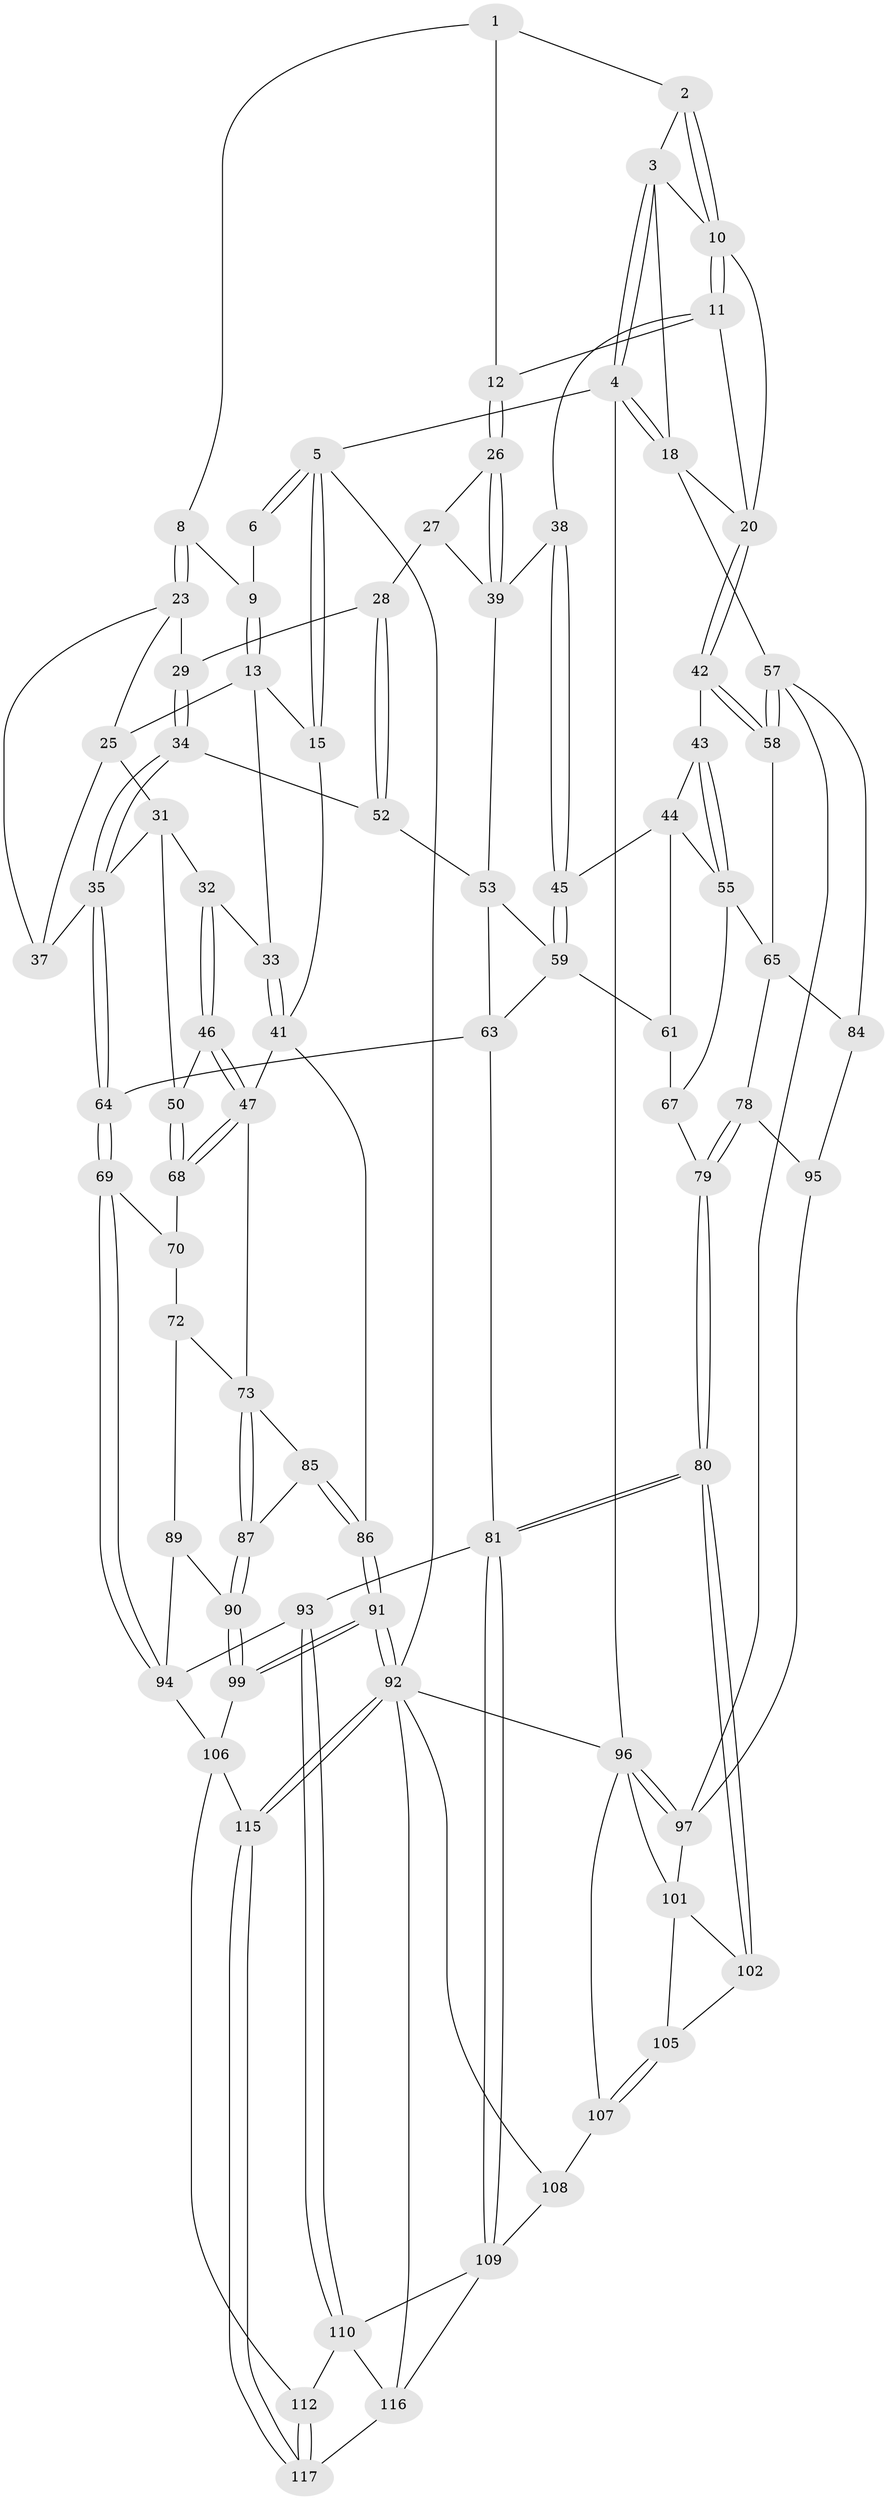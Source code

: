 // Generated by graph-tools (version 1.1) at 2025/24/03/03/25 07:24:35]
// undirected, 83 vertices, 187 edges
graph export_dot {
graph [start="1"]
  node [color=gray90,style=filled];
  1 [pos="+0.48957725268941416+0",super="+7"];
  2 [pos="+0.5618918085693555+0"];
  3 [pos="+0.9321808038429245+0",super="+16"];
  4 [pos="+1+0"];
  5 [pos="+0+0"];
  6 [pos="+0.14007240906079857+0"];
  8 [pos="+0.3088945025642855+0.10787357825373337"];
  9 [pos="+0.1504525475208371+0"];
  10 [pos="+0.6475358137153778+0.10296837838468877",super="+17"];
  11 [pos="+0.6217543440056802+0.15262431650594036",super="+22"];
  12 [pos="+0.4384807533287207+0.08268372719559582"];
  13 [pos="+0.099722135654289+0.1011538112596442",super="+14"];
  15 [pos="+0+0.1294051046689769"];
  18 [pos="+1+0.15602125355121052",super="+19"];
  20 [pos="+0.8449310959463749+0.2607624482918281",super="+21"];
  23 [pos="+0.29013784626136024+0.1329469401106001",super="+24"];
  25 [pos="+0.11725582679659784+0.11457327532014691",super="+30"];
  26 [pos="+0.44926223848382163+0.20405303369500136"];
  27 [pos="+0.40155014887241397+0.2552674626224281"];
  28 [pos="+0.391713944187362+0.2619500497724292"];
  29 [pos="+0.31349146254775273+0.1761916121853789"];
  31 [pos="+0.12523366082806683+0.259591298012852",super="+40"];
  32 [pos="+0.07381362106646847+0.26541918333757447"];
  33 [pos="+0.05570988652575061+0.2557826263196975"];
  34 [pos="+0.30146390362592645+0.30497556434492396"];
  35 [pos="+0.24805689642927814+0.33918589984560366",super="+36"];
  37 [pos="+0.23157065131973378+0.23135210000025772"];
  38 [pos="+0.6171698917908316+0.2543064647346785"];
  39 [pos="+0.5733780775168945+0.26978020322021856",super="+51"];
  41 [pos="+0+0.31534802651575305",super="+49"];
  42 [pos="+0.8461625392090542+0.27777039044516316"];
  43 [pos="+0.7959016904072856+0.28807219682550983"];
  44 [pos="+0.7108766470957573+0.30097316641673083",super="+56"];
  45 [pos="+0.6292406082784954+0.26629158441412076"];
  46 [pos="+0.09194417844002542+0.3659267745210908"];
  47 [pos="+0.021533555144319122+0.42706470160772475",super="+48"];
  50 [pos="+0.2056499452337156+0.34241060044082666"];
  52 [pos="+0.3867268457019781+0.270139551203436"];
  53 [pos="+0.5039704599356604+0.385865341409385",super="+54"];
  55 [pos="+0.7471602375664831+0.3831708675516624",super="+66"];
  57 [pos="+1+0.3944114491344135",super="+83"];
  58 [pos="+0.8738916182171846+0.3131624427585495"];
  59 [pos="+0.6417640126900964+0.43232063019206324",super="+60"];
  61 [pos="+0.6836099105966456+0.42111701563095694",super="+62"];
  63 [pos="+0.41332619771497686+0.44550254428420516",super="+75"];
  64 [pos="+0.32495144613705107+0.48293272902310164"];
  65 [pos="+0.807550494221855+0.4301616615033262",super="+77"];
  67 [pos="+0.762816503813118+0.4312572266222135",super="+76"];
  68 [pos="+0.15663039198142492+0.4332875255735158"];
  69 [pos="+0.3112959067074884+0.5164468148085181"];
  70 [pos="+0.28004369285727854+0.543957272501902",super="+71"];
  72 [pos="+0.12638243407065677+0.500987732699756",super="+88"];
  73 [pos="+0.10056097350200752+0.4941852845633968",super="+74"];
  78 [pos="+0.7590549925442414+0.5950900297325511"];
  79 [pos="+0.6562604702948337+0.6487250818590755"];
  80 [pos="+0.6457111291515105+0.6644832097333627"];
  81 [pos="+0.6266371469214665+0.6772439860650389",super="+82"];
  84 [pos="+0.8863186399595909+0.5397723682460562"];
  85 [pos="+0.04412101368488728+0.6261736800606515"];
  86 [pos="+0+0.6932477509386548"];
  87 [pos="+0.06641520716545607+0.6296619230317096"];
  89 [pos="+0.21562061212831138+0.6605704481191461"];
  90 [pos="+0.17506123977550894+0.6731958175338265"];
  91 [pos="+0+1"];
  92 [pos="+0+1",super="+119"];
  93 [pos="+0.5562766063745883+0.6986048564311017"];
  94 [pos="+0.5312534592538443+0.6991415403060545",super="+98"];
  95 [pos="+0.891591872314225+0.6718627409798462"];
  96 [pos="+1+0.8432292599222435",super="+103"];
  97 [pos="+1+0.6556060708610312",super="+100"];
  99 [pos="+0.06657490019100307+0.8422892564438387"];
  101 [pos="+0.8744681765440881+0.7022646320396755",super="+104"];
  102 [pos="+0.8374309440350663+0.729908727611795"];
  105 [pos="+0.8474506166226922+0.7563209816299232"];
  106 [pos="+0.3246124392117973+0.8448183212890571",super="+113"];
  107 [pos="+0.8518014410033885+0.906136274302435"];
  108 [pos="+0.8462690916899963+0.9101551972108192"];
  109 [pos="+0.7072920095415952+0.8820341400170856",super="+114"];
  110 [pos="+0.5133923965349032+0.9108831760514695",super="+111"];
  112 [pos="+0.4789218531901722+0.9193244355834774"];
  115 [pos="+0.18436514336076695+1"];
  116 [pos="+0.4941019499093694+1",super="+118"];
  117 [pos="+0.3749114861744732+1"];
  1 -- 2;
  1 -- 8;
  1 -- 12;
  2 -- 3;
  2 -- 10;
  2 -- 10;
  3 -- 4;
  3 -- 4;
  3 -- 18;
  3 -- 10;
  4 -- 5;
  4 -- 18;
  4 -- 18;
  4 -- 96;
  5 -- 6;
  5 -- 6;
  5 -- 15;
  5 -- 15;
  5 -- 92;
  6 -- 9;
  8 -- 9;
  8 -- 23;
  8 -- 23;
  9 -- 13;
  9 -- 13;
  10 -- 11;
  10 -- 11;
  10 -- 20;
  11 -- 12;
  11 -- 38;
  11 -- 20;
  12 -- 26;
  12 -- 26;
  13 -- 25;
  13 -- 33;
  13 -- 15;
  15 -- 41;
  18 -- 57;
  18 -- 20;
  20 -- 42;
  20 -- 42;
  23 -- 29;
  23 -- 25;
  23 -- 37;
  25 -- 37;
  25 -- 31;
  26 -- 27;
  26 -- 39;
  26 -- 39;
  27 -- 28;
  27 -- 39;
  28 -- 29;
  28 -- 52;
  28 -- 52;
  29 -- 34;
  29 -- 34;
  31 -- 32;
  31 -- 50;
  31 -- 35;
  32 -- 33;
  32 -- 46;
  32 -- 46;
  33 -- 41;
  33 -- 41;
  34 -- 35;
  34 -- 35;
  34 -- 52;
  35 -- 64;
  35 -- 64;
  35 -- 37;
  38 -- 39;
  38 -- 45;
  38 -- 45;
  39 -- 53;
  41 -- 86;
  41 -- 47;
  42 -- 43;
  42 -- 58;
  42 -- 58;
  43 -- 44;
  43 -- 55;
  43 -- 55;
  44 -- 45;
  44 -- 61;
  44 -- 55;
  45 -- 59;
  45 -- 59;
  46 -- 47;
  46 -- 47;
  46 -- 50;
  47 -- 68;
  47 -- 68;
  47 -- 73;
  50 -- 68;
  50 -- 68;
  52 -- 53;
  53 -- 59;
  53 -- 63;
  55 -- 65;
  55 -- 67;
  57 -- 58;
  57 -- 58;
  57 -- 84;
  57 -- 97;
  58 -- 65;
  59 -- 61;
  59 -- 63;
  61 -- 67 [weight=2];
  63 -- 64;
  63 -- 81;
  64 -- 69;
  64 -- 69;
  65 -- 84;
  65 -- 78;
  67 -- 79;
  68 -- 70;
  69 -- 70;
  69 -- 94;
  69 -- 94;
  70 -- 72 [weight=2];
  72 -- 73;
  72 -- 89;
  73 -- 87;
  73 -- 87;
  73 -- 85;
  78 -- 79;
  78 -- 79;
  78 -- 95;
  79 -- 80;
  79 -- 80;
  80 -- 81;
  80 -- 81;
  80 -- 102;
  80 -- 102;
  81 -- 109;
  81 -- 109;
  81 -- 93;
  84 -- 95;
  85 -- 86;
  85 -- 86;
  85 -- 87;
  86 -- 91;
  86 -- 91;
  87 -- 90;
  87 -- 90;
  89 -- 90;
  89 -- 94;
  90 -- 99;
  90 -- 99;
  91 -- 92;
  91 -- 92;
  91 -- 99;
  91 -- 99;
  92 -- 115;
  92 -- 115;
  92 -- 96;
  92 -- 116;
  92 -- 108;
  93 -- 94;
  93 -- 110;
  93 -- 110;
  94 -- 106;
  95 -- 97;
  96 -- 97;
  96 -- 97;
  96 -- 107;
  96 -- 101;
  97 -- 101;
  99 -- 106;
  101 -- 102;
  101 -- 105;
  102 -- 105;
  105 -- 107;
  105 -- 107;
  106 -- 112;
  106 -- 115;
  107 -- 108;
  108 -- 109;
  109 -- 116;
  109 -- 110;
  110 -- 112;
  110 -- 116;
  112 -- 117;
  112 -- 117;
  115 -- 117;
  115 -- 117;
  116 -- 117;
}
